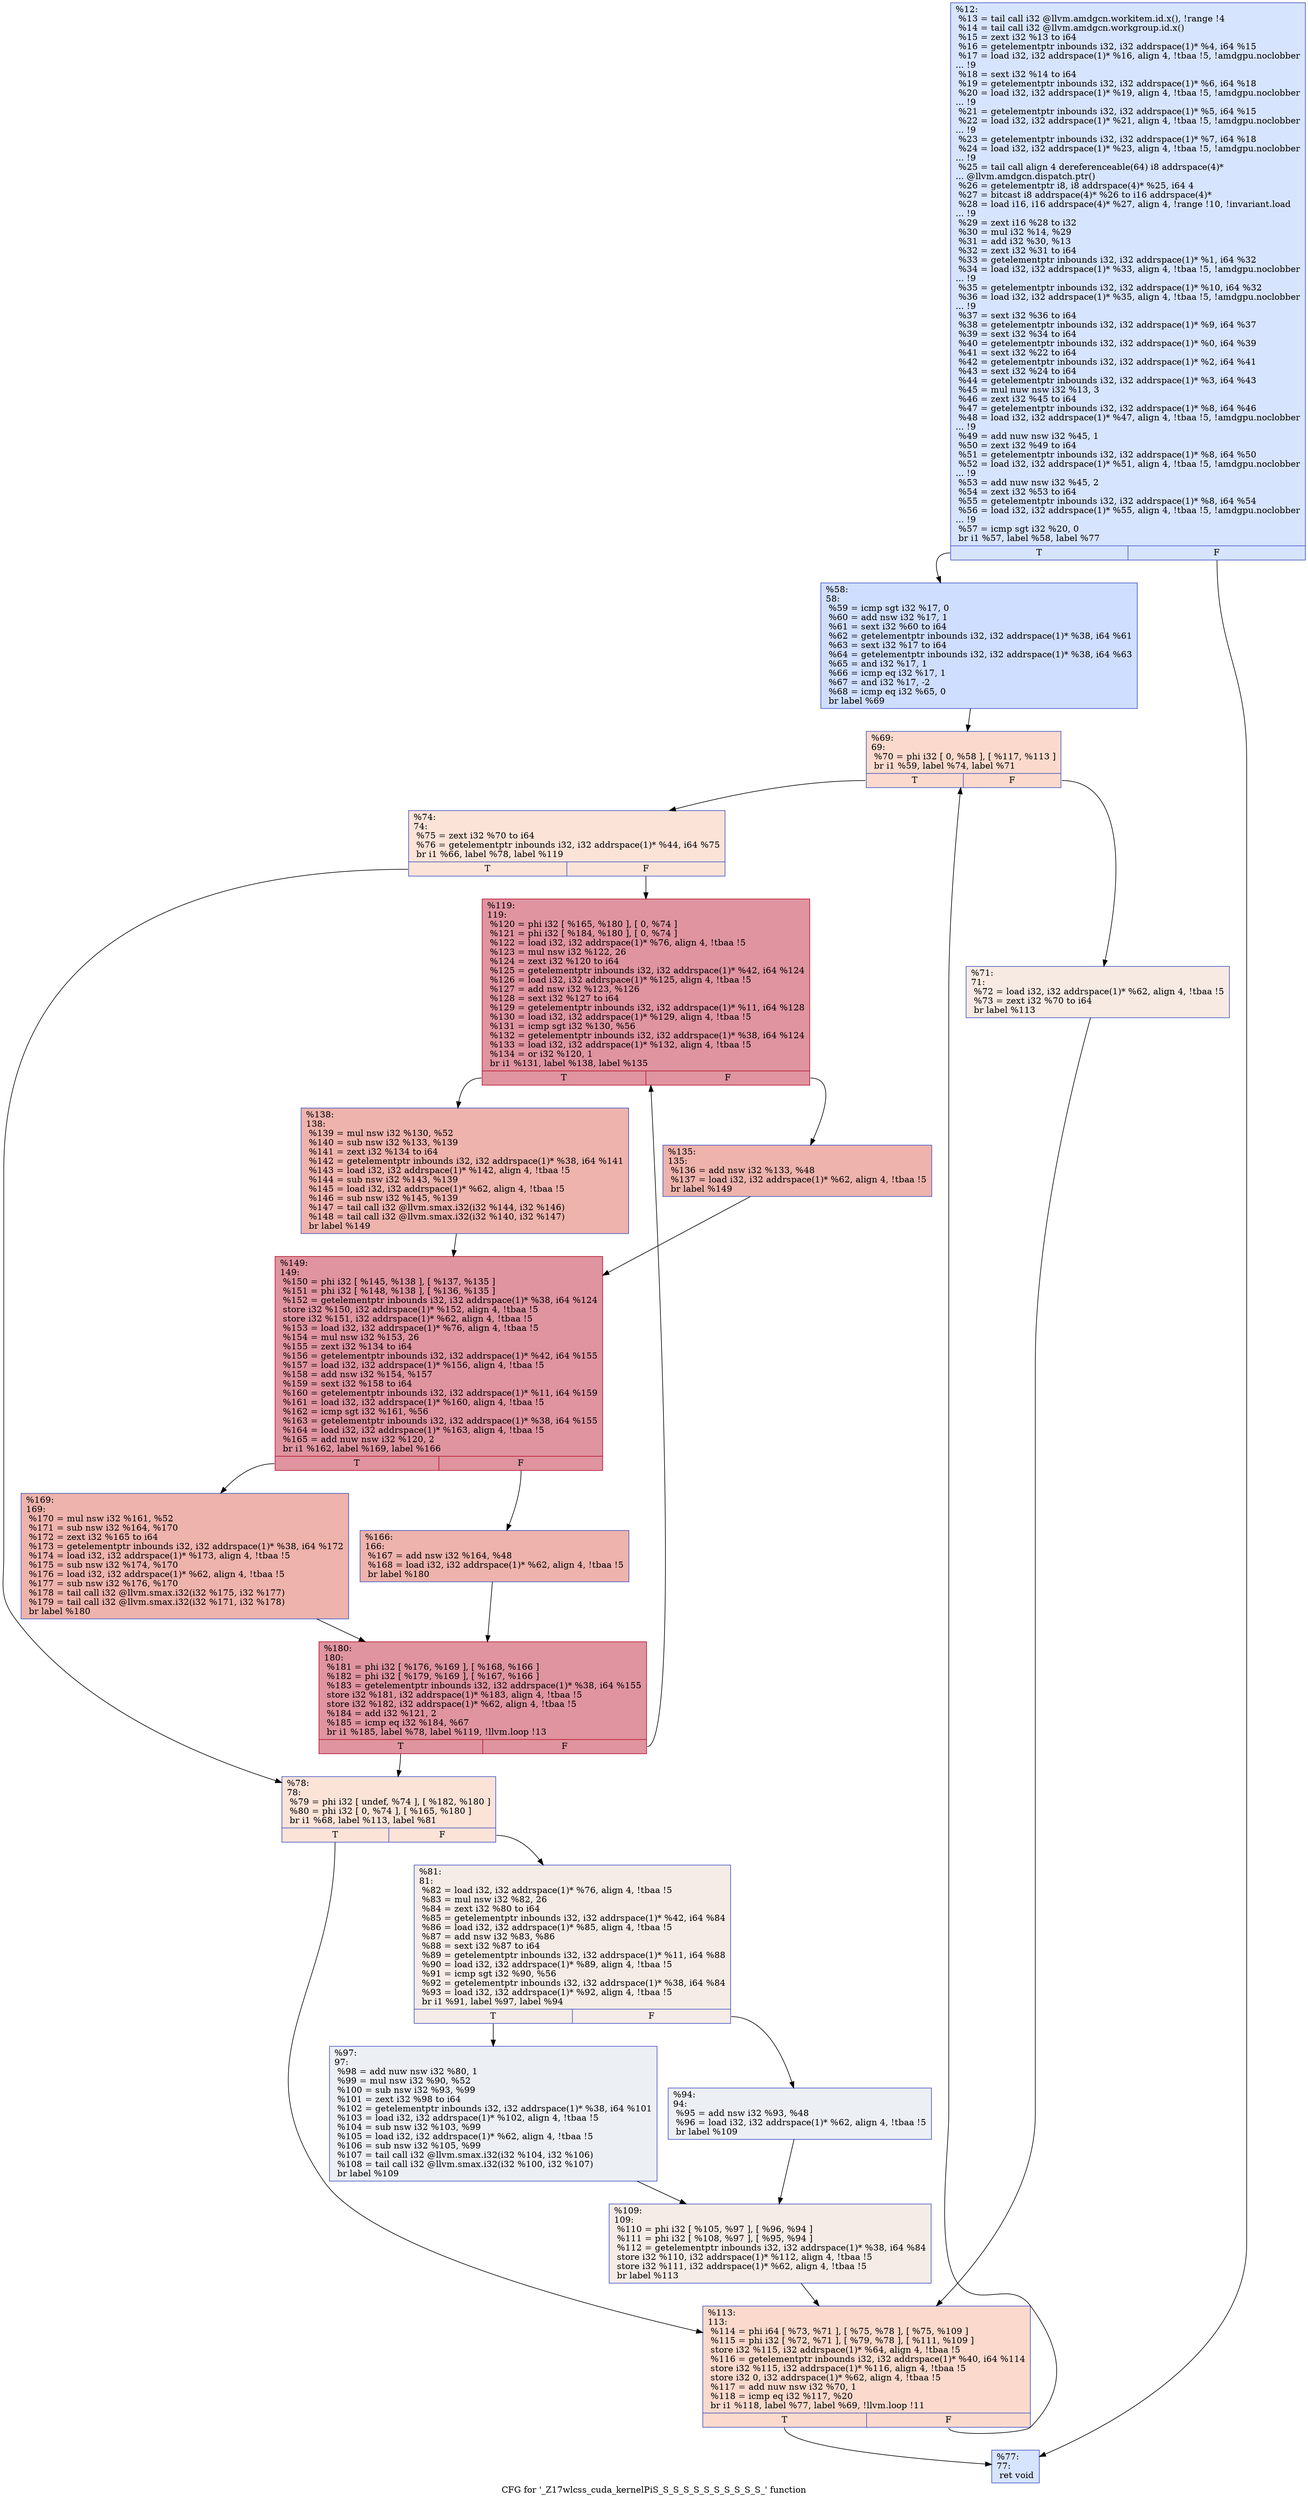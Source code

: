 digraph "CFG for '_Z17wlcss_cuda_kernelPiS_S_S_S_S_S_S_S_S_S_S_' function" {
	label="CFG for '_Z17wlcss_cuda_kernelPiS_S_S_S_S_S_S_S_S_S_S_' function";

	Node0x5ff3af0 [shape=record,color="#3d50c3ff", style=filled, fillcolor="#a5c3fe70",label="{%12:\l  %13 = tail call i32 @llvm.amdgcn.workitem.id.x(), !range !4\l  %14 = tail call i32 @llvm.amdgcn.workgroup.id.x()\l  %15 = zext i32 %13 to i64\l  %16 = getelementptr inbounds i32, i32 addrspace(1)* %4, i64 %15\l  %17 = load i32, i32 addrspace(1)* %16, align 4, !tbaa !5, !amdgpu.noclobber\l... !9\l  %18 = sext i32 %14 to i64\l  %19 = getelementptr inbounds i32, i32 addrspace(1)* %6, i64 %18\l  %20 = load i32, i32 addrspace(1)* %19, align 4, !tbaa !5, !amdgpu.noclobber\l... !9\l  %21 = getelementptr inbounds i32, i32 addrspace(1)* %5, i64 %15\l  %22 = load i32, i32 addrspace(1)* %21, align 4, !tbaa !5, !amdgpu.noclobber\l... !9\l  %23 = getelementptr inbounds i32, i32 addrspace(1)* %7, i64 %18\l  %24 = load i32, i32 addrspace(1)* %23, align 4, !tbaa !5, !amdgpu.noclobber\l... !9\l  %25 = tail call align 4 dereferenceable(64) i8 addrspace(4)*\l... @llvm.amdgcn.dispatch.ptr()\l  %26 = getelementptr i8, i8 addrspace(4)* %25, i64 4\l  %27 = bitcast i8 addrspace(4)* %26 to i16 addrspace(4)*\l  %28 = load i16, i16 addrspace(4)* %27, align 4, !range !10, !invariant.load\l... !9\l  %29 = zext i16 %28 to i32\l  %30 = mul i32 %14, %29\l  %31 = add i32 %30, %13\l  %32 = zext i32 %31 to i64\l  %33 = getelementptr inbounds i32, i32 addrspace(1)* %1, i64 %32\l  %34 = load i32, i32 addrspace(1)* %33, align 4, !tbaa !5, !amdgpu.noclobber\l... !9\l  %35 = getelementptr inbounds i32, i32 addrspace(1)* %10, i64 %32\l  %36 = load i32, i32 addrspace(1)* %35, align 4, !tbaa !5, !amdgpu.noclobber\l... !9\l  %37 = sext i32 %36 to i64\l  %38 = getelementptr inbounds i32, i32 addrspace(1)* %9, i64 %37\l  %39 = sext i32 %34 to i64\l  %40 = getelementptr inbounds i32, i32 addrspace(1)* %0, i64 %39\l  %41 = sext i32 %22 to i64\l  %42 = getelementptr inbounds i32, i32 addrspace(1)* %2, i64 %41\l  %43 = sext i32 %24 to i64\l  %44 = getelementptr inbounds i32, i32 addrspace(1)* %3, i64 %43\l  %45 = mul nuw nsw i32 %13, 3\l  %46 = zext i32 %45 to i64\l  %47 = getelementptr inbounds i32, i32 addrspace(1)* %8, i64 %46\l  %48 = load i32, i32 addrspace(1)* %47, align 4, !tbaa !5, !amdgpu.noclobber\l... !9\l  %49 = add nuw nsw i32 %45, 1\l  %50 = zext i32 %49 to i64\l  %51 = getelementptr inbounds i32, i32 addrspace(1)* %8, i64 %50\l  %52 = load i32, i32 addrspace(1)* %51, align 4, !tbaa !5, !amdgpu.noclobber\l... !9\l  %53 = add nuw nsw i32 %45, 2\l  %54 = zext i32 %53 to i64\l  %55 = getelementptr inbounds i32, i32 addrspace(1)* %8, i64 %54\l  %56 = load i32, i32 addrspace(1)* %55, align 4, !tbaa !5, !amdgpu.noclobber\l... !9\l  %57 = icmp sgt i32 %20, 0\l  br i1 %57, label %58, label %77\l|{<s0>T|<s1>F}}"];
	Node0x5ff3af0:s0 -> Node0x5ff8a30;
	Node0x5ff3af0:s1 -> Node0x5ff8ac0;
	Node0x5ff8a30 [shape=record,color="#3d50c3ff", style=filled, fillcolor="#93b5fe70",label="{%58:\l58:                                               \l  %59 = icmp sgt i32 %17, 0\l  %60 = add nsw i32 %17, 1\l  %61 = sext i32 %60 to i64\l  %62 = getelementptr inbounds i32, i32 addrspace(1)* %38, i64 %61\l  %63 = sext i32 %17 to i64\l  %64 = getelementptr inbounds i32, i32 addrspace(1)* %38, i64 %63\l  %65 = and i32 %17, 1\l  %66 = icmp eq i32 %17, 1\l  %67 = and i32 %17, -2\l  %68 = icmp eq i32 %65, 0\l  br label %69\l}"];
	Node0x5ff8a30 -> Node0x5ff93e0;
	Node0x5ff93e0 [shape=record,color="#3d50c3ff", style=filled, fillcolor="#f7ac8e70",label="{%69:\l69:                                               \l  %70 = phi i32 [ 0, %58 ], [ %117, %113 ]\l  br i1 %59, label %74, label %71\l|{<s0>T|<s1>F}}"];
	Node0x5ff93e0:s0 -> Node0x5ff95e0;
	Node0x5ff93e0:s1 -> Node0x5ff9670;
	Node0x5ff9670 [shape=record,color="#3d50c3ff", style=filled, fillcolor="#eed0c070",label="{%71:\l71:                                               \l  %72 = load i32, i32 addrspace(1)* %62, align 4, !tbaa !5\l  %73 = zext i32 %70 to i64\l  br label %113\l}"];
	Node0x5ff9670 -> Node0x5ff94a0;
	Node0x5ff95e0 [shape=record,color="#3d50c3ff", style=filled, fillcolor="#f6bfa670",label="{%74:\l74:                                               \l  %75 = zext i32 %70 to i64\l  %76 = getelementptr inbounds i32, i32 addrspace(1)* %44, i64 %75\l  br i1 %66, label %78, label %119\l|{<s0>T|<s1>F}}"];
	Node0x5ff95e0:s0 -> Node0x5ff9a40;
	Node0x5ff95e0:s1 -> Node0x5ff9a90;
	Node0x5ff8ac0 [shape=record,color="#3d50c3ff", style=filled, fillcolor="#a5c3fe70",label="{%77:\l77:                                               \l  ret void\l}"];
	Node0x5ff9a40 [shape=record,color="#3d50c3ff", style=filled, fillcolor="#f6bfa670",label="{%78:\l78:                                               \l  %79 = phi i32 [ undef, %74 ], [ %182, %180 ]\l  %80 = phi i32 [ 0, %74 ], [ %165, %180 ]\l  br i1 %68, label %113, label %81\l|{<s0>T|<s1>F}}"];
	Node0x5ff9a40:s0 -> Node0x5ff94a0;
	Node0x5ff9a40:s1 -> Node0x5ffa210;
	Node0x5ffa210 [shape=record,color="#3d50c3ff", style=filled, fillcolor="#ead5c970",label="{%81:\l81:                                               \l  %82 = load i32, i32 addrspace(1)* %76, align 4, !tbaa !5\l  %83 = mul nsw i32 %82, 26\l  %84 = zext i32 %80 to i64\l  %85 = getelementptr inbounds i32, i32 addrspace(1)* %42, i64 %84\l  %86 = load i32, i32 addrspace(1)* %85, align 4, !tbaa !5\l  %87 = add nsw i32 %83, %86\l  %88 = sext i32 %87 to i64\l  %89 = getelementptr inbounds i32, i32 addrspace(1)* %11, i64 %88\l  %90 = load i32, i32 addrspace(1)* %89, align 4, !tbaa !5\l  %91 = icmp sgt i32 %90, %56\l  %92 = getelementptr inbounds i32, i32 addrspace(1)* %38, i64 %84\l  %93 = load i32, i32 addrspace(1)* %92, align 4, !tbaa !5\l  br i1 %91, label %97, label %94\l|{<s0>T|<s1>F}}"];
	Node0x5ffa210:s0 -> Node0x5ffa9e0;
	Node0x5ffa210:s1 -> Node0x5ffaa30;
	Node0x5ffaa30 [shape=record,color="#3d50c3ff", style=filled, fillcolor="#d4dbe670",label="{%94:\l94:                                               \l  %95 = add nsw i32 %93, %48\l  %96 = load i32, i32 addrspace(1)* %62, align 4, !tbaa !5\l  br label %109\l}"];
	Node0x5ffaa30 -> Node0x5ffac70;
	Node0x5ffa9e0 [shape=record,color="#3d50c3ff", style=filled, fillcolor="#d4dbe670",label="{%97:\l97:                                               \l  %98 = add nuw nsw i32 %80, 1\l  %99 = mul nsw i32 %90, %52\l  %100 = sub nsw i32 %93, %99\l  %101 = zext i32 %98 to i64\l  %102 = getelementptr inbounds i32, i32 addrspace(1)* %38, i64 %101\l  %103 = load i32, i32 addrspace(1)* %102, align 4, !tbaa !5\l  %104 = sub nsw i32 %103, %99\l  %105 = load i32, i32 addrspace(1)* %62, align 4, !tbaa !5\l  %106 = sub nsw i32 %105, %99\l  %107 = tail call i32 @llvm.smax.i32(i32 %104, i32 %106)\l  %108 = tail call i32 @llvm.smax.i32(i32 %100, i32 %107)\l  br label %109\l}"];
	Node0x5ffa9e0 -> Node0x5ffac70;
	Node0x5ffac70 [shape=record,color="#3d50c3ff", style=filled, fillcolor="#ead5c970",label="{%109:\l109:                                              \l  %110 = phi i32 [ %105, %97 ], [ %96, %94 ]\l  %111 = phi i32 [ %108, %97 ], [ %95, %94 ]\l  %112 = getelementptr inbounds i32, i32 addrspace(1)* %38, i64 %84\l  store i32 %110, i32 addrspace(1)* %112, align 4, !tbaa !5\l  store i32 %111, i32 addrspace(1)* %62, align 4, !tbaa !5\l  br label %113\l}"];
	Node0x5ffac70 -> Node0x5ff94a0;
	Node0x5ff94a0 [shape=record,color="#3d50c3ff", style=filled, fillcolor="#f7ac8e70",label="{%113:\l113:                                              \l  %114 = phi i64 [ %73, %71 ], [ %75, %78 ], [ %75, %109 ]\l  %115 = phi i32 [ %72, %71 ], [ %79, %78 ], [ %111, %109 ]\l  store i32 %115, i32 addrspace(1)* %64, align 4, !tbaa !5\l  %116 = getelementptr inbounds i32, i32 addrspace(1)* %40, i64 %114\l  store i32 %115, i32 addrspace(1)* %116, align 4, !tbaa !5\l  store i32 0, i32 addrspace(1)* %62, align 4, !tbaa !5\l  %117 = add nuw nsw i32 %70, 1\l  %118 = icmp eq i32 %117, %20\l  br i1 %118, label %77, label %69, !llvm.loop !11\l|{<s0>T|<s1>F}}"];
	Node0x5ff94a0:s0 -> Node0x5ff8ac0;
	Node0x5ff94a0:s1 -> Node0x5ff93e0;
	Node0x5ff9a90 [shape=record,color="#b70d28ff", style=filled, fillcolor="#b70d2870",label="{%119:\l119:                                              \l  %120 = phi i32 [ %165, %180 ], [ 0, %74 ]\l  %121 = phi i32 [ %184, %180 ], [ 0, %74 ]\l  %122 = load i32, i32 addrspace(1)* %76, align 4, !tbaa !5\l  %123 = mul nsw i32 %122, 26\l  %124 = zext i32 %120 to i64\l  %125 = getelementptr inbounds i32, i32 addrspace(1)* %42, i64 %124\l  %126 = load i32, i32 addrspace(1)* %125, align 4, !tbaa !5\l  %127 = add nsw i32 %123, %126\l  %128 = sext i32 %127 to i64\l  %129 = getelementptr inbounds i32, i32 addrspace(1)* %11, i64 %128\l  %130 = load i32, i32 addrspace(1)* %129, align 4, !tbaa !5\l  %131 = icmp sgt i32 %130, %56\l  %132 = getelementptr inbounds i32, i32 addrspace(1)* %38, i64 %124\l  %133 = load i32, i32 addrspace(1)* %132, align 4, !tbaa !5\l  %134 = or i32 %120, 1\l  br i1 %131, label %138, label %135\l|{<s0>T|<s1>F}}"];
	Node0x5ff9a90:s0 -> Node0x5ff9280;
	Node0x5ff9a90:s1 -> Node0x5ffcc30;
	Node0x5ffcc30 [shape=record,color="#3d50c3ff", style=filled, fillcolor="#d6524470",label="{%135:\l135:                                              \l  %136 = add nsw i32 %133, %48\l  %137 = load i32, i32 addrspace(1)* %62, align 4, !tbaa !5\l  br label %149\l}"];
	Node0x5ffcc30 -> Node0x5ffce30;
	Node0x5ff9280 [shape=record,color="#3d50c3ff", style=filled, fillcolor="#d6524470",label="{%138:\l138:                                              \l  %139 = mul nsw i32 %130, %52\l  %140 = sub nsw i32 %133, %139\l  %141 = zext i32 %134 to i64\l  %142 = getelementptr inbounds i32, i32 addrspace(1)* %38, i64 %141\l  %143 = load i32, i32 addrspace(1)* %142, align 4, !tbaa !5\l  %144 = sub nsw i32 %143, %139\l  %145 = load i32, i32 addrspace(1)* %62, align 4, !tbaa !5\l  %146 = sub nsw i32 %145, %139\l  %147 = tail call i32 @llvm.smax.i32(i32 %144, i32 %146)\l  %148 = tail call i32 @llvm.smax.i32(i32 %140, i32 %147)\l  br label %149\l}"];
	Node0x5ff9280 -> Node0x5ffce30;
	Node0x5ffce30 [shape=record,color="#b70d28ff", style=filled, fillcolor="#b70d2870",label="{%149:\l149:                                              \l  %150 = phi i32 [ %145, %138 ], [ %137, %135 ]\l  %151 = phi i32 [ %148, %138 ], [ %136, %135 ]\l  %152 = getelementptr inbounds i32, i32 addrspace(1)* %38, i64 %124\l  store i32 %150, i32 addrspace(1)* %152, align 4, !tbaa !5\l  store i32 %151, i32 addrspace(1)* %62, align 4, !tbaa !5\l  %153 = load i32, i32 addrspace(1)* %76, align 4, !tbaa !5\l  %154 = mul nsw i32 %153, 26\l  %155 = zext i32 %134 to i64\l  %156 = getelementptr inbounds i32, i32 addrspace(1)* %42, i64 %155\l  %157 = load i32, i32 addrspace(1)* %156, align 4, !tbaa !5\l  %158 = add nsw i32 %154, %157\l  %159 = sext i32 %158 to i64\l  %160 = getelementptr inbounds i32, i32 addrspace(1)* %11, i64 %159\l  %161 = load i32, i32 addrspace(1)* %160, align 4, !tbaa !5\l  %162 = icmp sgt i32 %161, %56\l  %163 = getelementptr inbounds i32, i32 addrspace(1)* %38, i64 %155\l  %164 = load i32, i32 addrspace(1)* %163, align 4, !tbaa !5\l  %165 = add nuw nsw i32 %120, 2\l  br i1 %162, label %169, label %166\l|{<s0>T|<s1>F}}"];
	Node0x5ffce30:s0 -> Node0x5ffdf90;
	Node0x5ffce30:s1 -> Node0x5ffdfe0;
	Node0x5ffdfe0 [shape=record,color="#3d50c3ff", style=filled, fillcolor="#d6524470",label="{%166:\l166:                                              \l  %167 = add nsw i32 %164, %48\l  %168 = load i32, i32 addrspace(1)* %62, align 4, !tbaa !5\l  br label %180\l}"];
	Node0x5ffdfe0 -> Node0x5ff9ff0;
	Node0x5ffdf90 [shape=record,color="#3d50c3ff", style=filled, fillcolor="#d6524470",label="{%169:\l169:                                              \l  %170 = mul nsw i32 %161, %52\l  %171 = sub nsw i32 %164, %170\l  %172 = zext i32 %165 to i64\l  %173 = getelementptr inbounds i32, i32 addrspace(1)* %38, i64 %172\l  %174 = load i32, i32 addrspace(1)* %173, align 4, !tbaa !5\l  %175 = sub nsw i32 %174, %170\l  %176 = load i32, i32 addrspace(1)* %62, align 4, !tbaa !5\l  %177 = sub nsw i32 %176, %170\l  %178 = tail call i32 @llvm.smax.i32(i32 %175, i32 %177)\l  %179 = tail call i32 @llvm.smax.i32(i32 %171, i32 %178)\l  br label %180\l}"];
	Node0x5ffdf90 -> Node0x5ff9ff0;
	Node0x5ff9ff0 [shape=record,color="#b70d28ff", style=filled, fillcolor="#b70d2870",label="{%180:\l180:                                              \l  %181 = phi i32 [ %176, %169 ], [ %168, %166 ]\l  %182 = phi i32 [ %179, %169 ], [ %167, %166 ]\l  %183 = getelementptr inbounds i32, i32 addrspace(1)* %38, i64 %155\l  store i32 %181, i32 addrspace(1)* %183, align 4, !tbaa !5\l  store i32 %182, i32 addrspace(1)* %62, align 4, !tbaa !5\l  %184 = add i32 %121, 2\l  %185 = icmp eq i32 %184, %67\l  br i1 %185, label %78, label %119, !llvm.loop !13\l|{<s0>T|<s1>F}}"];
	Node0x5ff9ff0:s0 -> Node0x5ff9a40;
	Node0x5ff9ff0:s1 -> Node0x5ff9a90;
}
